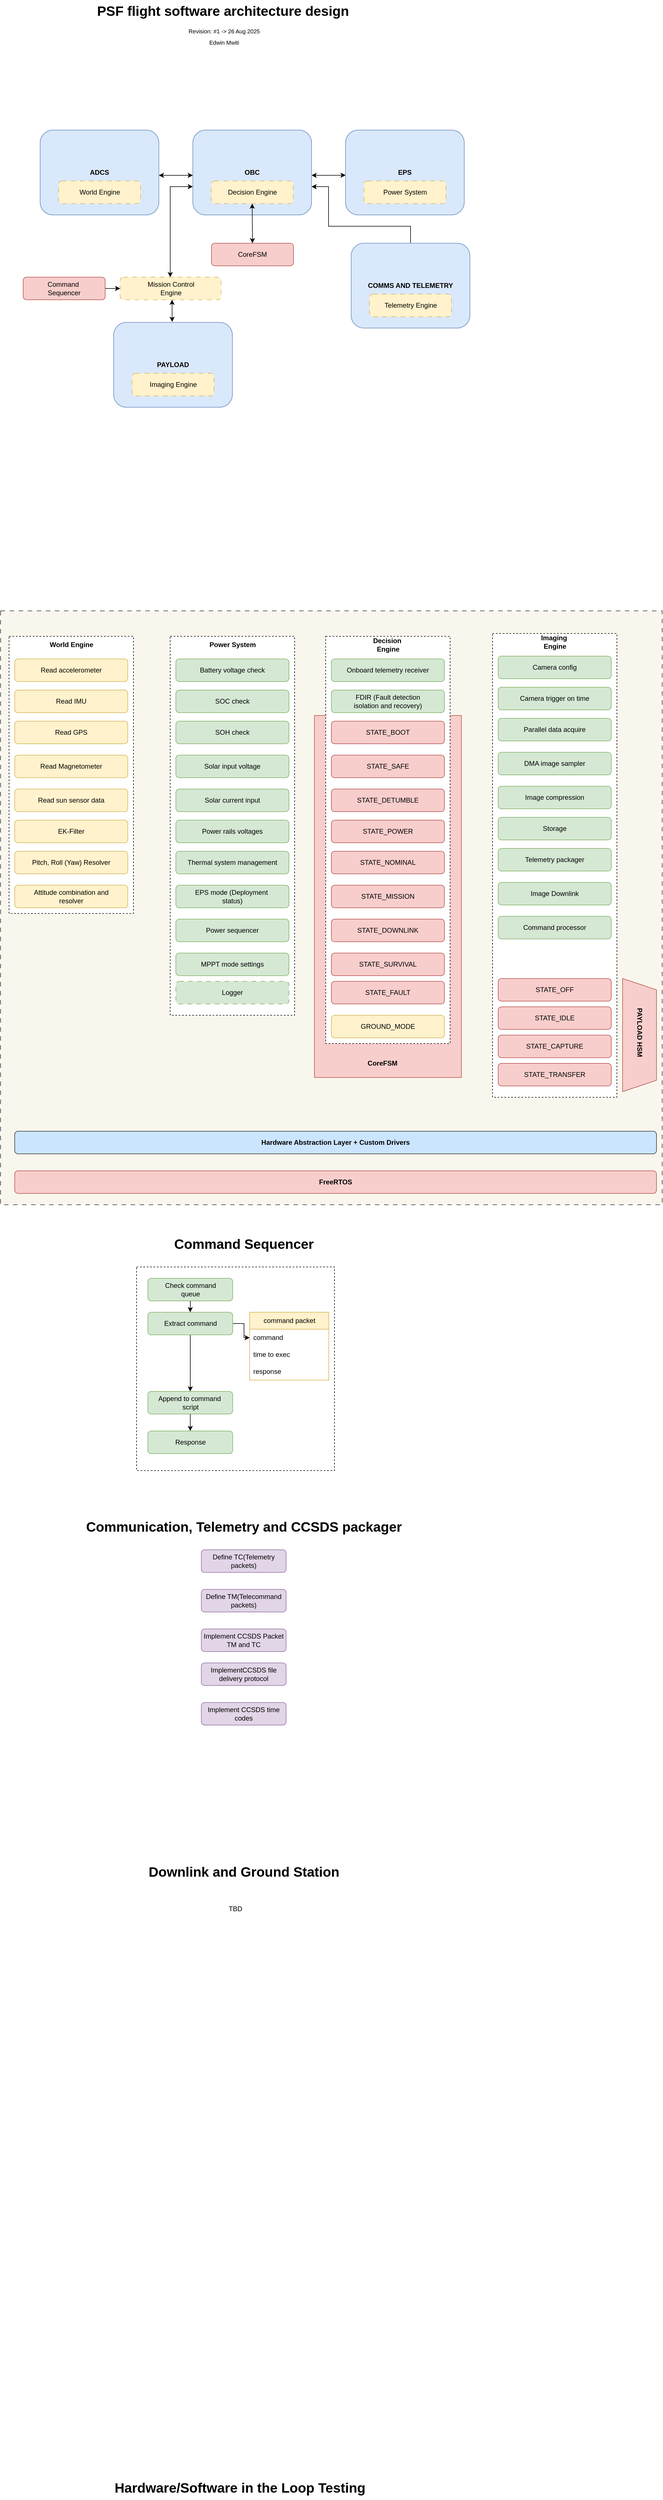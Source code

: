<mxfile version="28.0.6">
  <diagram name="Page-1" id="FRkkPbEm9CwAqfSYTeEQ">
    <mxGraphModel dx="1400" dy="576" grid="0" gridSize="10" guides="1" tooltips="1" connect="1" arrows="1" fold="1" page="1" pageScale="1" pageWidth="850" pageHeight="1100" math="0" shadow="0">
      <root>
        <mxCell id="0" />
        <mxCell id="1" parent="0" />
        <mxCell id="jgiwaZmRZfAXH9g5tH43-168" value="" style="whiteSpace=wrap;html=1;dashed=1;dashPattern=8 8;fillColor=#f9f7ed;strokeColor=#36393d;" vertex="1" parent="1">
          <mxGeometry x="10" y="1120" width="1170" height="1050" as="geometry" />
        </mxCell>
        <mxCell id="jgiwaZmRZfAXH9g5tH43-149" value="" style="whiteSpace=wrap;html=1;dashed=1;" vertex="1" parent="1">
          <mxGeometry x="250.5" y="2280" width="350" height="360" as="geometry" />
        </mxCell>
        <mxCell id="jgiwaZmRZfAXH9g5tH43-1" value="PSF flight software architecture design" style="text;strokeColor=none;fillColor=none;html=1;fontSize=24;fontStyle=1;verticalAlign=middle;align=center;" vertex="1" parent="1">
          <mxGeometry x="353" y="40" width="100" height="40" as="geometry" />
        </mxCell>
        <mxCell id="jgiwaZmRZfAXH9g5tH43-2" value="Revision: #1 -&amp;gt; 26 Aug 2025" style="text;html=1;align=center;verticalAlign=middle;resizable=0;points=[];autosize=1;strokeColor=none;fillColor=none;fontSize=10;" vertex="1" parent="1">
          <mxGeometry x="330" y="80" width="150" height="30" as="geometry" />
        </mxCell>
        <mxCell id="jgiwaZmRZfAXH9g5tH43-6" value="" style="group" vertex="1" connectable="0" parent="1">
          <mxGeometry x="80" y="270" width="210" height="150" as="geometry" />
        </mxCell>
        <mxCell id="jgiwaZmRZfAXH9g5tH43-8" value="" style="group" vertex="1" connectable="0" parent="jgiwaZmRZfAXH9g5tH43-6">
          <mxGeometry width="210" height="150" as="geometry" />
        </mxCell>
        <mxCell id="jgiwaZmRZfAXH9g5tH43-3" value="&lt;b&gt;ADCS&lt;/b&gt;" style="rounded=1;whiteSpace=wrap;html=1;fillColor=#dae8fc;strokeColor=#6c8ebf;" vertex="1" parent="jgiwaZmRZfAXH9g5tH43-8">
          <mxGeometry width="210" height="150" as="geometry" />
        </mxCell>
        <mxCell id="jgiwaZmRZfAXH9g5tH43-4" value="World Engine" style="rounded=1;whiteSpace=wrap;html=1;fillColor=#fff2cc;strokeColor=#d6b656;dashed=1;dashPattern=8 8;" vertex="1" parent="jgiwaZmRZfAXH9g5tH43-8">
          <mxGeometry x="32.5" y="90" width="145" height="40" as="geometry" />
        </mxCell>
        <mxCell id="jgiwaZmRZfAXH9g5tH43-9" value="" style="group" vertex="1" connectable="0" parent="1">
          <mxGeometry x="350" y="270" width="210" height="150" as="geometry" />
        </mxCell>
        <mxCell id="jgiwaZmRZfAXH9g5tH43-10" value="" style="group" vertex="1" connectable="0" parent="jgiwaZmRZfAXH9g5tH43-9">
          <mxGeometry width="210" height="150" as="geometry" />
        </mxCell>
        <mxCell id="jgiwaZmRZfAXH9g5tH43-11" value="&lt;b&gt;OBC&lt;/b&gt;" style="rounded=1;whiteSpace=wrap;html=1;fillColor=#dae8fc;strokeColor=#6c8ebf;" vertex="1" parent="jgiwaZmRZfAXH9g5tH43-10">
          <mxGeometry width="210" height="150" as="geometry" />
        </mxCell>
        <mxCell id="jgiwaZmRZfAXH9g5tH43-12" value="Decision Engine" style="rounded=1;whiteSpace=wrap;html=1;fillColor=#fff2cc;strokeColor=#d6b656;dashed=1;dashPattern=8 8;" vertex="1" parent="jgiwaZmRZfAXH9g5tH43-10">
          <mxGeometry x="32.5" y="90" width="145" height="40" as="geometry" />
        </mxCell>
        <mxCell id="jgiwaZmRZfAXH9g5tH43-13" value="" style="group" vertex="1" connectable="0" parent="1">
          <mxGeometry x="620" y="270" width="210" height="150" as="geometry" />
        </mxCell>
        <mxCell id="jgiwaZmRZfAXH9g5tH43-14" value="" style="group" vertex="1" connectable="0" parent="jgiwaZmRZfAXH9g5tH43-13">
          <mxGeometry width="210" height="150" as="geometry" />
        </mxCell>
        <mxCell id="jgiwaZmRZfAXH9g5tH43-15" value="&lt;b&gt;EPS&lt;/b&gt;" style="rounded=1;whiteSpace=wrap;html=1;fillColor=#dae8fc;strokeColor=#6c8ebf;" vertex="1" parent="jgiwaZmRZfAXH9g5tH43-14">
          <mxGeometry width="210" height="150" as="geometry" />
        </mxCell>
        <mxCell id="jgiwaZmRZfAXH9g5tH43-16" value="Power System" style="rounded=1;whiteSpace=wrap;html=1;fillColor=#fff2cc;strokeColor=#d6b656;dashed=1;dashPattern=8 8;" vertex="1" parent="jgiwaZmRZfAXH9g5tH43-14">
          <mxGeometry x="32.5" y="90" width="145" height="40" as="geometry" />
        </mxCell>
        <mxCell id="jgiwaZmRZfAXH9g5tH43-19" value="" style="endArrow=classic;startArrow=classic;html=1;rounded=0;entryX=0.001;entryY=0.532;entryDx=0;entryDy=0;entryPerimeter=0;" edge="1" parent="1" target="jgiwaZmRZfAXH9g5tH43-15">
          <mxGeometry width="50" height="50" relative="1" as="geometry">
            <mxPoint x="560" y="350" as="sourcePoint" />
            <mxPoint x="610" y="300" as="targetPoint" />
          </mxGeometry>
        </mxCell>
        <mxCell id="jgiwaZmRZfAXH9g5tH43-20" value="" style="endArrow=classic;startArrow=classic;html=1;rounded=0;entryX=0.001;entryY=0.532;entryDx=0;entryDy=0;entryPerimeter=0;" edge="1" parent="1">
          <mxGeometry width="50" height="50" relative="1" as="geometry">
            <mxPoint x="290" y="350" as="sourcePoint" />
            <mxPoint x="350" y="350" as="targetPoint" />
          </mxGeometry>
        </mxCell>
        <mxCell id="jgiwaZmRZfAXH9g5tH43-21" value="CoreFSM" style="rounded=1;whiteSpace=wrap;html=1;fillColor=#f8cecc;strokeColor=#b85450;" vertex="1" parent="1">
          <mxGeometry x="383" y="470" width="145" height="40" as="geometry" />
        </mxCell>
        <mxCell id="jgiwaZmRZfAXH9g5tH43-22" value="" style="endArrow=classic;startArrow=classic;html=1;rounded=0;entryX=0.5;entryY=0;entryDx=0;entryDy=0;" edge="1" parent="1" target="jgiwaZmRZfAXH9g5tH43-21">
          <mxGeometry width="50" height="50" relative="1" as="geometry">
            <mxPoint x="455.01" y="400" as="sourcePoint" />
            <mxPoint x="454.995" y="468" as="targetPoint" />
          </mxGeometry>
        </mxCell>
        <mxCell id="jgiwaZmRZfAXH9g5tH43-23" value="Mission Control&lt;div&gt;Engine&lt;/div&gt;" style="rounded=1;whiteSpace=wrap;html=1;fillColor=#fff2cc;strokeColor=#d6b656;dashed=1;dashPattern=8 8;" vertex="1" parent="1">
          <mxGeometry x="221.5" y="530" width="178.5" height="40" as="geometry" />
        </mxCell>
        <mxCell id="jgiwaZmRZfAXH9g5tH43-24" value="" style="group" vertex="1" connectable="0" parent="1">
          <mxGeometry x="210" y="610" width="210" height="150" as="geometry" />
        </mxCell>
        <mxCell id="jgiwaZmRZfAXH9g5tH43-25" value="" style="group" vertex="1" connectable="0" parent="jgiwaZmRZfAXH9g5tH43-24">
          <mxGeometry width="210" height="150" as="geometry" />
        </mxCell>
        <mxCell id="jgiwaZmRZfAXH9g5tH43-26" value="&lt;b&gt;PAYLOAD&lt;/b&gt;" style="rounded=1;whiteSpace=wrap;html=1;fillColor=#dae8fc;strokeColor=#6c8ebf;" vertex="1" parent="jgiwaZmRZfAXH9g5tH43-25">
          <mxGeometry width="210" height="150" as="geometry" />
        </mxCell>
        <mxCell id="jgiwaZmRZfAXH9g5tH43-27" value="Imaging Engine" style="rounded=1;whiteSpace=wrap;html=1;fillColor=#fff2cc;strokeColor=#d6b656;dashed=1;dashPattern=8 8;" vertex="1" parent="jgiwaZmRZfAXH9g5tH43-25">
          <mxGeometry x="32.5" y="90" width="145" height="40" as="geometry" />
        </mxCell>
        <mxCell id="jgiwaZmRZfAXH9g5tH43-29" value="" style="endArrow=classic;startArrow=classic;html=1;rounded=0;exitX=0;exitY=0.667;exitDx=0;exitDy=0;exitPerimeter=0;" edge="1" parent="1" source="jgiwaZmRZfAXH9g5tH43-11">
          <mxGeometry width="50" height="50" relative="1" as="geometry">
            <mxPoint x="349.76" y="511" as="sourcePoint" />
            <mxPoint x="310" y="530" as="targetPoint" />
            <Array as="points">
              <mxPoint x="310" y="370" />
            </Array>
          </mxGeometry>
        </mxCell>
        <mxCell id="jgiwaZmRZfAXH9g5tH43-30" value="" style="endArrow=classic;startArrow=classic;html=1;rounded=0;entryX=0.453;entryY=-0.009;entryDx=0;entryDy=0;entryPerimeter=0;exitX=0.502;exitY=1.014;exitDx=0;exitDy=0;exitPerimeter=0;" edge="1" parent="1">
          <mxGeometry width="50" height="50" relative="1" as="geometry">
            <mxPoint x="313.3" y="570" as="sourcePoint" />
            <mxPoint x="313.43" y="609" as="targetPoint" />
          </mxGeometry>
        </mxCell>
        <mxCell id="jgiwaZmRZfAXH9g5tH43-54" value="" style="edgeStyle=orthogonalEdgeStyle;rounded=0;orthogonalLoop=1;jettySize=auto;html=1;" edge="1" parent="1" source="jgiwaZmRZfAXH9g5tH43-53" target="jgiwaZmRZfAXH9g5tH43-23">
          <mxGeometry relative="1" as="geometry" />
        </mxCell>
        <mxCell id="jgiwaZmRZfAXH9g5tH43-53" value="Command&amp;nbsp;&lt;div&gt;Sequencer&lt;/div&gt;" style="rounded=1;whiteSpace=wrap;html=1;fillColor=#f8cecc;strokeColor=#b85450;" vertex="1" parent="1">
          <mxGeometry x="50" y="530" width="145" height="40" as="geometry" />
        </mxCell>
        <mxCell id="jgiwaZmRZfAXH9g5tH43-77" value="" style="group" vertex="1" connectable="0" parent="1">
          <mxGeometry x="25" y="1165" width="220" height="490" as="geometry" />
        </mxCell>
        <mxCell id="jgiwaZmRZfAXH9g5tH43-78" value="" style="whiteSpace=wrap;html=1;dashed=1;" vertex="1" parent="jgiwaZmRZfAXH9g5tH43-77">
          <mxGeometry width="220" height="490" as="geometry" />
        </mxCell>
        <mxCell id="jgiwaZmRZfAXH9g5tH43-79" value="Read accelerometer" style="rounded=1;whiteSpace=wrap;html=1;fillColor=#fff2cc;strokeColor=#d6b656;" vertex="1" parent="jgiwaZmRZfAXH9g5tH43-77">
          <mxGeometry x="10" y="40" width="200" height="40" as="geometry" />
        </mxCell>
        <mxCell id="jgiwaZmRZfAXH9g5tH43-80" value="&lt;span style=&quot;text-wrap-mode: wrap;&quot;&gt;&lt;b&gt;World Engine&lt;/b&gt;&lt;/span&gt;" style="text;html=1;align=center;verticalAlign=middle;resizable=0;points=[];autosize=1;strokeColor=none;fillColor=none;" vertex="1" parent="jgiwaZmRZfAXH9g5tH43-77">
          <mxGeometry x="60" width="100" height="30" as="geometry" />
        </mxCell>
        <mxCell id="jgiwaZmRZfAXH9g5tH43-81" value="Read IMU" style="rounded=1;whiteSpace=wrap;html=1;fillColor=#fff2cc;strokeColor=#d6b656;" vertex="1" parent="jgiwaZmRZfAXH9g5tH43-77">
          <mxGeometry x="10" y="95" width="200" height="40" as="geometry" />
        </mxCell>
        <mxCell id="jgiwaZmRZfAXH9g5tH43-82" value="Read GPS" style="rounded=1;whiteSpace=wrap;html=1;fillColor=#fff2cc;strokeColor=#d6b656;" vertex="1" parent="jgiwaZmRZfAXH9g5tH43-77">
          <mxGeometry x="10" y="150" width="200" height="40" as="geometry" />
        </mxCell>
        <mxCell id="jgiwaZmRZfAXH9g5tH43-83" value="Read Magnetometer" style="rounded=1;whiteSpace=wrap;html=1;fillColor=#fff2cc;strokeColor=#d6b656;" vertex="1" parent="jgiwaZmRZfAXH9g5tH43-77">
          <mxGeometry x="10" y="210" width="200" height="40" as="geometry" />
        </mxCell>
        <mxCell id="jgiwaZmRZfAXH9g5tH43-84" value="Read sun sensor data" style="rounded=1;whiteSpace=wrap;html=1;fillColor=#fff2cc;strokeColor=#d6b656;" vertex="1" parent="jgiwaZmRZfAXH9g5tH43-77">
          <mxGeometry x="10" y="270" width="200" height="40" as="geometry" />
        </mxCell>
        <mxCell id="jgiwaZmRZfAXH9g5tH43-85" value="EK-Filter" style="rounded=1;whiteSpace=wrap;html=1;fillColor=#fff2cc;strokeColor=#d6b656;" vertex="1" parent="jgiwaZmRZfAXH9g5tH43-77">
          <mxGeometry x="10" y="325" width="200" height="40" as="geometry" />
        </mxCell>
        <mxCell id="jgiwaZmRZfAXH9g5tH43-86" value="Pitch, Roll (Yaw) Resolver" style="rounded=1;whiteSpace=wrap;html=1;fillColor=#fff2cc;strokeColor=#d6b656;" vertex="1" parent="jgiwaZmRZfAXH9g5tH43-77">
          <mxGeometry x="10" y="380" width="200" height="40" as="geometry" />
        </mxCell>
        <mxCell id="jgiwaZmRZfAXH9g5tH43-87" value="Attitude combination and&lt;div&gt;resolver&lt;/div&gt;" style="rounded=1;whiteSpace=wrap;html=1;fillColor=#fff2cc;strokeColor=#d6b656;" vertex="1" parent="jgiwaZmRZfAXH9g5tH43-77">
          <mxGeometry x="10" y="440" width="200" height="40" as="geometry" />
        </mxCell>
        <mxCell id="jgiwaZmRZfAXH9g5tH43-88" value="" style="group" vertex="1" connectable="0" parent="1">
          <mxGeometry x="310" y="1165" width="220" height="670" as="geometry" />
        </mxCell>
        <mxCell id="jgiwaZmRZfAXH9g5tH43-89" value="" style="whiteSpace=wrap;html=1;dashed=1;container=0;" vertex="1" parent="jgiwaZmRZfAXH9g5tH43-88">
          <mxGeometry width="220" height="670" as="geometry" />
        </mxCell>
        <mxCell id="jgiwaZmRZfAXH9g5tH43-90" value="Battery voltage check" style="rounded=1;whiteSpace=wrap;html=1;fillColor=#d5e8d4;strokeColor=#82b366;container=0;" vertex="1" parent="jgiwaZmRZfAXH9g5tH43-88">
          <mxGeometry x="10" y="40" width="200" height="40" as="geometry" />
        </mxCell>
        <mxCell id="jgiwaZmRZfAXH9g5tH43-91" value="&lt;span style=&quot;text-wrap-mode: wrap;&quot;&gt;&lt;b&gt;Power System&lt;/b&gt;&lt;/span&gt;" style="text;html=1;align=center;verticalAlign=middle;resizable=0;points=[];autosize=1;strokeColor=none;fillColor=none;container=0;" vertex="1" parent="jgiwaZmRZfAXH9g5tH43-88">
          <mxGeometry x="55" width="110" height="30" as="geometry" />
        </mxCell>
        <mxCell id="jgiwaZmRZfAXH9g5tH43-92" value="SOC check" style="rounded=1;whiteSpace=wrap;html=1;fillColor=#d5e8d4;strokeColor=#82b366;container=0;" vertex="1" parent="jgiwaZmRZfAXH9g5tH43-88">
          <mxGeometry x="10" y="95" width="200" height="40" as="geometry" />
        </mxCell>
        <mxCell id="jgiwaZmRZfAXH9g5tH43-93" value="SOH check" style="rounded=1;whiteSpace=wrap;html=1;fillColor=#d5e8d4;strokeColor=#82b366;container=0;" vertex="1" parent="jgiwaZmRZfAXH9g5tH43-88">
          <mxGeometry x="10" y="150" width="200" height="40" as="geometry" />
        </mxCell>
        <mxCell id="jgiwaZmRZfAXH9g5tH43-94" value="Solar input voltage" style="rounded=1;whiteSpace=wrap;html=1;fillColor=#d5e8d4;strokeColor=#82b366;container=0;" vertex="1" parent="jgiwaZmRZfAXH9g5tH43-88">
          <mxGeometry x="10" y="210" width="200" height="40" as="geometry" />
        </mxCell>
        <mxCell id="jgiwaZmRZfAXH9g5tH43-95" value="Solar current input" style="rounded=1;whiteSpace=wrap;html=1;fillColor=#d5e8d4;strokeColor=#82b366;container=0;" vertex="1" parent="jgiwaZmRZfAXH9g5tH43-88">
          <mxGeometry x="10" y="270" width="200" height="40" as="geometry" />
        </mxCell>
        <mxCell id="jgiwaZmRZfAXH9g5tH43-96" value="Power rails voltages" style="rounded=1;whiteSpace=wrap;html=1;fillColor=#d5e8d4;strokeColor=#82b366;container=0;" vertex="1" parent="jgiwaZmRZfAXH9g5tH43-88">
          <mxGeometry x="10" y="325" width="200" height="40" as="geometry" />
        </mxCell>
        <mxCell id="jgiwaZmRZfAXH9g5tH43-97" value="Thermal system management" style="rounded=1;whiteSpace=wrap;html=1;fillColor=#d5e8d4;strokeColor=#82b366;container=0;" vertex="1" parent="jgiwaZmRZfAXH9g5tH43-88">
          <mxGeometry x="10" y="380" width="200" height="40" as="geometry" />
        </mxCell>
        <mxCell id="jgiwaZmRZfAXH9g5tH43-98" value="EPS mode (Deployment&amp;nbsp;&lt;div&gt;status)&lt;/div&gt;" style="rounded=1;whiteSpace=wrap;html=1;fillColor=#d5e8d4;strokeColor=#82b366;container=0;" vertex="1" parent="jgiwaZmRZfAXH9g5tH43-88">
          <mxGeometry x="10" y="440" width="200" height="40" as="geometry" />
        </mxCell>
        <mxCell id="jgiwaZmRZfAXH9g5tH43-99" value="Power sequencer" style="rounded=1;whiteSpace=wrap;html=1;fillColor=#d5e8d4;strokeColor=#82b366;container=0;" vertex="1" parent="jgiwaZmRZfAXH9g5tH43-88">
          <mxGeometry x="10" y="500" width="200" height="40" as="geometry" />
        </mxCell>
        <mxCell id="jgiwaZmRZfAXH9g5tH43-100" value="MPPT mode settings" style="rounded=1;whiteSpace=wrap;html=1;fillColor=#d5e8d4;strokeColor=#82b366;container=0;" vertex="1" parent="jgiwaZmRZfAXH9g5tH43-88">
          <mxGeometry x="10" y="560" width="200" height="40" as="geometry" />
        </mxCell>
        <mxCell id="jgiwaZmRZfAXH9g5tH43-101" value="Logger" style="rounded=1;whiteSpace=wrap;html=1;fillColor=#d5e8d4;strokeColor=#82b366;container=0;dashed=1;dashPattern=8 8;" vertex="1" parent="jgiwaZmRZfAXH9g5tH43-88">
          <mxGeometry x="10" y="610" width="200" height="40" as="geometry" />
        </mxCell>
        <mxCell id="jgiwaZmRZfAXH9g5tH43-117" value="" style="group" vertex="1" connectable="0" parent="1">
          <mxGeometry x="565" y="1160" width="260" height="785" as="geometry" />
        </mxCell>
        <mxCell id="jgiwaZmRZfAXH9g5tH43-76" value="" style="whiteSpace=wrap;html=1;fillColor=#f8cecc;strokeColor=#b85450;" vertex="1" parent="jgiwaZmRZfAXH9g5tH43-117">
          <mxGeometry y="145" width="260" height="640" as="geometry" />
        </mxCell>
        <mxCell id="jgiwaZmRZfAXH9g5tH43-102" value="" style="whiteSpace=wrap;html=1;dashed=1;container=0;" vertex="1" parent="jgiwaZmRZfAXH9g5tH43-117">
          <mxGeometry x="20" y="5" width="220" height="720" as="geometry" />
        </mxCell>
        <mxCell id="jgiwaZmRZfAXH9g5tH43-103" value="Onboard telemetry receiver" style="rounded=1;whiteSpace=wrap;html=1;fillColor=#d5e8d4;strokeColor=#82b366;container=0;" vertex="1" parent="jgiwaZmRZfAXH9g5tH43-117">
          <mxGeometry x="30" y="45" width="200" height="40" as="geometry" />
        </mxCell>
        <mxCell id="jgiwaZmRZfAXH9g5tH43-104" value="&lt;span style=&quot;text-wrap-mode: wrap;&quot;&gt;&lt;b&gt;Decision&amp;nbsp;&lt;/b&gt;&lt;/span&gt;&lt;div&gt;&lt;span style=&quot;text-wrap-mode: wrap;&quot;&gt;&lt;b&gt;Engine&lt;/b&gt;&lt;/span&gt;&lt;/div&gt;" style="text;html=1;align=center;verticalAlign=middle;resizable=0;points=[];autosize=1;strokeColor=none;fillColor=none;container=0;" vertex="1" parent="jgiwaZmRZfAXH9g5tH43-117">
          <mxGeometry x="90" width="80" height="40" as="geometry" />
        </mxCell>
        <mxCell id="jgiwaZmRZfAXH9g5tH43-105" value="FDIR (Fault detection&lt;div&gt;isolation and recovery)&lt;/div&gt;" style="rounded=1;whiteSpace=wrap;html=1;fillColor=#d5e8d4;strokeColor=#82b366;container=0;" vertex="1" parent="jgiwaZmRZfAXH9g5tH43-117">
          <mxGeometry x="30" y="100" width="200" height="40" as="geometry" />
        </mxCell>
        <mxCell id="jgiwaZmRZfAXH9g5tH43-106" value="STATE_BOOT" style="rounded=1;whiteSpace=wrap;html=1;fillColor=#f8cecc;strokeColor=#b85450;container=0;" vertex="1" parent="jgiwaZmRZfAXH9g5tH43-117">
          <mxGeometry x="30" y="155" width="200" height="40" as="geometry" />
        </mxCell>
        <mxCell id="jgiwaZmRZfAXH9g5tH43-107" value="STATE_SAFE" style="rounded=1;whiteSpace=wrap;html=1;fillColor=#f8cecc;strokeColor=#b85450;container=0;" vertex="1" parent="jgiwaZmRZfAXH9g5tH43-117">
          <mxGeometry x="30" y="215" width="200" height="40" as="geometry" />
        </mxCell>
        <mxCell id="jgiwaZmRZfAXH9g5tH43-108" value="STATE_DETUMBLE" style="rounded=1;whiteSpace=wrap;html=1;fillColor=#f8cecc;strokeColor=#b85450;container=0;" vertex="1" parent="jgiwaZmRZfAXH9g5tH43-117">
          <mxGeometry x="30" y="275" width="200" height="40" as="geometry" />
        </mxCell>
        <mxCell id="jgiwaZmRZfAXH9g5tH43-109" value="STATE_POWER" style="rounded=1;whiteSpace=wrap;html=1;fillColor=#f8cecc;strokeColor=#b85450;container=0;" vertex="1" parent="jgiwaZmRZfAXH9g5tH43-117">
          <mxGeometry x="30" y="330" width="200" height="40" as="geometry" />
        </mxCell>
        <mxCell id="jgiwaZmRZfAXH9g5tH43-110" value="STATE_NOMINAL" style="rounded=1;whiteSpace=wrap;html=1;fillColor=#f8cecc;strokeColor=#b85450;container=0;" vertex="1" parent="jgiwaZmRZfAXH9g5tH43-117">
          <mxGeometry x="30" y="385" width="200" height="40" as="geometry" />
        </mxCell>
        <mxCell id="jgiwaZmRZfAXH9g5tH43-111" value="STATE_MISSION" style="rounded=1;whiteSpace=wrap;html=1;fillColor=#f8cecc;strokeColor=#b85450;container=0;" vertex="1" parent="jgiwaZmRZfAXH9g5tH43-117">
          <mxGeometry x="30" y="445" width="200" height="40" as="geometry" />
        </mxCell>
        <mxCell id="jgiwaZmRZfAXH9g5tH43-112" value="STATE_DOWNLINK" style="rounded=1;whiteSpace=wrap;html=1;fillColor=#f8cecc;strokeColor=#b85450;container=0;" vertex="1" parent="jgiwaZmRZfAXH9g5tH43-117">
          <mxGeometry x="30" y="505" width="200" height="40" as="geometry" />
        </mxCell>
        <mxCell id="jgiwaZmRZfAXH9g5tH43-113" value="STATE_SURVIVAL" style="rounded=1;whiteSpace=wrap;html=1;fillColor=#f8cecc;strokeColor=#b85450;container=0;" vertex="1" parent="jgiwaZmRZfAXH9g5tH43-117">
          <mxGeometry x="30" y="565" width="200" height="40" as="geometry" />
        </mxCell>
        <mxCell id="jgiwaZmRZfAXH9g5tH43-114" value="STATE_FAULT" style="rounded=1;whiteSpace=wrap;html=1;fillColor=#f8cecc;strokeColor=#b85450;container=0;" vertex="1" parent="jgiwaZmRZfAXH9g5tH43-117">
          <mxGeometry x="30" y="615" width="200" height="40" as="geometry" />
        </mxCell>
        <mxCell id="jgiwaZmRZfAXH9g5tH43-115" value="GROUND_MODE" style="rounded=1;whiteSpace=wrap;html=1;fillColor=#fff2cc;strokeColor=#d6b656;container=0;" vertex="1" parent="jgiwaZmRZfAXH9g5tH43-117">
          <mxGeometry x="30" y="675" width="200" height="40" as="geometry" />
        </mxCell>
        <mxCell id="jgiwaZmRZfAXH9g5tH43-116" value="&lt;b&gt;CoreFSM&lt;/b&gt;" style="text;html=1;align=center;verticalAlign=middle;resizable=0;points=[];autosize=1;strokeColor=none;fillColor=none;" vertex="1" parent="jgiwaZmRZfAXH9g5tH43-117">
          <mxGeometry x="80" y="745" width="80" height="30" as="geometry" />
        </mxCell>
        <mxCell id="jgiwaZmRZfAXH9g5tH43-119" value="" style="whiteSpace=wrap;html=1;dashed=1;container=0;" vertex="1" parent="1">
          <mxGeometry x="880" y="1160" width="220" height="820" as="geometry" />
        </mxCell>
        <mxCell id="jgiwaZmRZfAXH9g5tH43-120" value="Camera config" style="rounded=1;whiteSpace=wrap;html=1;fillColor=#d5e8d4;strokeColor=#82b366;container=0;" vertex="1" parent="1">
          <mxGeometry x="890" y="1200" width="200" height="40" as="geometry" />
        </mxCell>
        <mxCell id="jgiwaZmRZfAXH9g5tH43-121" value="&lt;span style=&quot;text-wrap-mode: wrap;&quot;&gt;&lt;b&gt;Imaging&amp;nbsp;&lt;/b&gt;&lt;/span&gt;&lt;div&gt;&lt;span style=&quot;text-wrap-mode: wrap;&quot;&gt;&lt;b&gt;Engine&lt;/b&gt;&lt;/span&gt;&lt;/div&gt;" style="text;html=1;align=center;verticalAlign=middle;resizable=0;points=[];autosize=1;strokeColor=none;fillColor=none;container=0;" vertex="1" parent="1">
          <mxGeometry x="955" y="1155" width="70" height="40" as="geometry" />
        </mxCell>
        <mxCell id="jgiwaZmRZfAXH9g5tH43-122" value="Camera trigger on time" style="rounded=1;whiteSpace=wrap;html=1;fillColor=#d5e8d4;strokeColor=#82b366;container=0;" vertex="1" parent="1">
          <mxGeometry x="890" y="1255" width="200" height="40" as="geometry" />
        </mxCell>
        <mxCell id="jgiwaZmRZfAXH9g5tH43-123" value="Parallel data acquire" style="rounded=1;whiteSpace=wrap;html=1;fillColor=#d5e8d4;strokeColor=#82b366;container=0;" vertex="1" parent="1">
          <mxGeometry x="890" y="1310" width="200" height="40" as="geometry" />
        </mxCell>
        <mxCell id="jgiwaZmRZfAXH9g5tH43-124" value="DMA image sampler" style="rounded=1;whiteSpace=wrap;html=1;fillColor=#d5e8d4;strokeColor=#82b366;container=0;" vertex="1" parent="1">
          <mxGeometry x="890" y="1370" width="200" height="40" as="geometry" />
        </mxCell>
        <mxCell id="jgiwaZmRZfAXH9g5tH43-125" value="Image compression" style="rounded=1;whiteSpace=wrap;html=1;fillColor=#d5e8d4;strokeColor=#82b366;container=0;" vertex="1" parent="1">
          <mxGeometry x="890" y="1430" width="200" height="40" as="geometry" />
        </mxCell>
        <mxCell id="jgiwaZmRZfAXH9g5tH43-126" value="Storage" style="rounded=1;whiteSpace=wrap;html=1;fillColor=#d5e8d4;strokeColor=#82b366;container=0;" vertex="1" parent="1">
          <mxGeometry x="890" y="1485" width="200" height="40" as="geometry" />
        </mxCell>
        <mxCell id="jgiwaZmRZfAXH9g5tH43-127" value="Telemetry packager" style="rounded=1;whiteSpace=wrap;html=1;fillColor=#d5e8d4;strokeColor=#82b366;container=0;" vertex="1" parent="1">
          <mxGeometry x="890" y="1540" width="200" height="40" as="geometry" />
        </mxCell>
        <mxCell id="jgiwaZmRZfAXH9g5tH43-128" value="Image Downlink" style="rounded=1;whiteSpace=wrap;html=1;fillColor=#d5e8d4;strokeColor=#82b366;container=0;" vertex="1" parent="1">
          <mxGeometry x="890" y="1600" width="200" height="40" as="geometry" />
        </mxCell>
        <mxCell id="jgiwaZmRZfAXH9g5tH43-129" value="Command processor" style="rounded=1;whiteSpace=wrap;html=1;fillColor=#d5e8d4;strokeColor=#82b366;container=0;" vertex="1" parent="1">
          <mxGeometry x="890" y="1660" width="200" height="40" as="geometry" />
        </mxCell>
        <mxCell id="jgiwaZmRZfAXH9g5tH43-131" value="STATE_OFF" style="rounded=1;whiteSpace=wrap;html=1;fillColor=#f8cecc;strokeColor=#b85450;container=0;" vertex="1" parent="1">
          <mxGeometry x="890" y="1770" width="200" height="40" as="geometry" />
        </mxCell>
        <mxCell id="jgiwaZmRZfAXH9g5tH43-132" value="STATE_IDLE" style="rounded=1;whiteSpace=wrap;html=1;fillColor=#f8cecc;strokeColor=#b85450;container=0;" vertex="1" parent="1">
          <mxGeometry x="890" y="1820" width="200" height="40" as="geometry" />
        </mxCell>
        <mxCell id="jgiwaZmRZfAXH9g5tH43-133" value="STATE_CAPTURE" style="rounded=1;whiteSpace=wrap;html=1;fillColor=#f8cecc;strokeColor=#b85450;container=0;" vertex="1" parent="1">
          <mxGeometry x="890" y="1870" width="200" height="40" as="geometry" />
        </mxCell>
        <mxCell id="jgiwaZmRZfAXH9g5tH43-134" value="STATE_TRANSFER" style="rounded=1;whiteSpace=wrap;html=1;fillColor=#f8cecc;strokeColor=#b85450;container=0;" vertex="1" parent="1">
          <mxGeometry x="890" y="1920" width="200" height="40" as="geometry" />
        </mxCell>
        <mxCell id="jgiwaZmRZfAXH9g5tH43-137" value="Command Sequencer" style="text;strokeColor=none;fillColor=none;html=1;fontSize=24;fontStyle=1;verticalAlign=middle;align=center;" vertex="1" parent="1">
          <mxGeometry x="390" y="2220" width="100" height="40" as="geometry" />
        </mxCell>
        <mxCell id="jgiwaZmRZfAXH9g5tH43-150" value="" style="edgeStyle=orthogonalEdgeStyle;rounded=0;orthogonalLoop=1;jettySize=auto;html=1;" edge="1" parent="1" source="jgiwaZmRZfAXH9g5tH43-140" target="jgiwaZmRZfAXH9g5tH43-141">
          <mxGeometry relative="1" as="geometry" />
        </mxCell>
        <mxCell id="jgiwaZmRZfAXH9g5tH43-140" value="Check command&lt;div&gt;queue&lt;/div&gt;" style="rounded=1;whiteSpace=wrap;html=1;fillColor=#d5e8d4;strokeColor=#82b366;" vertex="1" parent="1">
          <mxGeometry x="270.5" y="2300" width="150" height="40" as="geometry" />
        </mxCell>
        <mxCell id="jgiwaZmRZfAXH9g5tH43-148" value="" style="edgeStyle=orthogonalEdgeStyle;rounded=0;orthogonalLoop=1;jettySize=auto;html=1;" edge="1" parent="1" source="jgiwaZmRZfAXH9g5tH43-141" target="jgiwaZmRZfAXH9g5tH43-143">
          <mxGeometry relative="1" as="geometry" />
        </mxCell>
        <mxCell id="jgiwaZmRZfAXH9g5tH43-152" value="" style="edgeStyle=orthogonalEdgeStyle;rounded=0;orthogonalLoop=1;jettySize=auto;html=1;" edge="1" parent="1" source="jgiwaZmRZfAXH9g5tH43-141" target="jgiwaZmRZfAXH9g5tH43-146">
          <mxGeometry relative="1" as="geometry" />
        </mxCell>
        <mxCell id="jgiwaZmRZfAXH9g5tH43-141" value="Extract command" style="rounded=1;whiteSpace=wrap;html=1;fillColor=#d5e8d4;strokeColor=#82b366;" vertex="1" parent="1">
          <mxGeometry x="270.5" y="2360" width="150" height="40" as="geometry" />
        </mxCell>
        <mxCell id="jgiwaZmRZfAXH9g5tH43-142" value="command packet" style="swimlane;fontStyle=0;childLayout=stackLayout;horizontal=1;startSize=30;horizontalStack=0;resizeParent=1;resizeParentMax=0;resizeLast=0;collapsible=1;marginBottom=0;whiteSpace=wrap;html=1;fillColor=#fff2cc;strokeColor=#d6b656;" vertex="1" parent="1">
          <mxGeometry x="450.5" y="2360" width="140" height="120" as="geometry" />
        </mxCell>
        <mxCell id="jgiwaZmRZfAXH9g5tH43-143" value="command" style="text;strokeColor=none;fillColor=none;align=left;verticalAlign=middle;spacingLeft=4;spacingRight=4;overflow=hidden;points=[[0,0.5],[1,0.5]];portConstraint=eastwest;rotatable=0;whiteSpace=wrap;html=1;" vertex="1" parent="jgiwaZmRZfAXH9g5tH43-142">
          <mxGeometry y="30" width="140" height="30" as="geometry" />
        </mxCell>
        <mxCell id="jgiwaZmRZfAXH9g5tH43-144" value="time to exec" style="text;strokeColor=none;fillColor=none;align=left;verticalAlign=middle;spacingLeft=4;spacingRight=4;overflow=hidden;points=[[0,0.5],[1,0.5]];portConstraint=eastwest;rotatable=0;whiteSpace=wrap;html=1;" vertex="1" parent="jgiwaZmRZfAXH9g5tH43-142">
          <mxGeometry y="60" width="140" height="30" as="geometry" />
        </mxCell>
        <mxCell id="jgiwaZmRZfAXH9g5tH43-145" value="response" style="text;strokeColor=none;fillColor=none;align=left;verticalAlign=middle;spacingLeft=4;spacingRight=4;overflow=hidden;points=[[0,0.5],[1,0.5]];portConstraint=eastwest;rotatable=0;whiteSpace=wrap;html=1;" vertex="1" parent="jgiwaZmRZfAXH9g5tH43-142">
          <mxGeometry y="90" width="140" height="30" as="geometry" />
        </mxCell>
        <mxCell id="jgiwaZmRZfAXH9g5tH43-151" value="" style="edgeStyle=orthogonalEdgeStyle;rounded=0;orthogonalLoop=1;jettySize=auto;html=1;" edge="1" parent="1" source="jgiwaZmRZfAXH9g5tH43-146" target="jgiwaZmRZfAXH9g5tH43-147">
          <mxGeometry relative="1" as="geometry" />
        </mxCell>
        <mxCell id="jgiwaZmRZfAXH9g5tH43-146" value="Append to command&amp;nbsp;&lt;div&gt;script&lt;/div&gt;" style="rounded=1;whiteSpace=wrap;html=1;fillColor=#d5e8d4;strokeColor=#82b366;" vertex="1" parent="1">
          <mxGeometry x="270.5" y="2500" width="150" height="40" as="geometry" />
        </mxCell>
        <mxCell id="jgiwaZmRZfAXH9g5tH43-147" value="Response" style="rounded=1;whiteSpace=wrap;html=1;fillColor=#d5e8d4;strokeColor=#82b366;" vertex="1" parent="1">
          <mxGeometry x="270.5" y="2570" width="150" height="40" as="geometry" />
        </mxCell>
        <mxCell id="jgiwaZmRZfAXH9g5tH43-153" value="" style="group" vertex="1" connectable="0" parent="1">
          <mxGeometry x="1110" y="1770" width="60" height="200" as="geometry" />
        </mxCell>
        <mxCell id="jgiwaZmRZfAXH9g5tH43-135" value="" style="shape=trapezoid;perimeter=trapezoidPerimeter;whiteSpace=wrap;html=1;fixedSize=1;direction=south;fillColor=#f8cecc;strokeColor=#b85450;" vertex="1" parent="jgiwaZmRZfAXH9g5tH43-153">
          <mxGeometry width="60" height="200" as="geometry" />
        </mxCell>
        <mxCell id="jgiwaZmRZfAXH9g5tH43-136" value="PAYLOAD HSM" style="text;html=1;align=center;verticalAlign=middle;resizable=0;points=[];autosize=1;strokeColor=none;fillColor=none;rotation=90;fontStyle=1" vertex="1" parent="jgiwaZmRZfAXH9g5tH43-153">
          <mxGeometry x="-25" y="80" width="110" height="30" as="geometry" />
        </mxCell>
        <mxCell id="jgiwaZmRZfAXH9g5tH43-157" value="Communication, Telemetry and CCSDS packager" style="text;strokeColor=none;fillColor=none;html=1;fontSize=24;fontStyle=1;verticalAlign=middle;align=center;" vertex="1" parent="1">
          <mxGeometry x="390" y="2720" width="100" height="40" as="geometry" />
        </mxCell>
        <mxCell id="jgiwaZmRZfAXH9g5tH43-158" value="Define TC(Telemetry packets)" style="rounded=1;whiteSpace=wrap;html=1;fillColor=#e1d5e7;strokeColor=#9673a6;" vertex="1" parent="1">
          <mxGeometry x="365" y="2780" width="150" height="40" as="geometry" />
        </mxCell>
        <mxCell id="jgiwaZmRZfAXH9g5tH43-159" value="Define TM(Telecommand&lt;div&gt;packets)&lt;/div&gt;" style="rounded=1;whiteSpace=wrap;html=1;fillColor=#e1d5e7;strokeColor=#9673a6;" vertex="1" parent="1">
          <mxGeometry x="365" y="2850" width="150" height="40" as="geometry" />
        </mxCell>
        <mxCell id="jgiwaZmRZfAXH9g5tH43-160" value="Implement CCSDS Packet TM and TC" style="rounded=1;whiteSpace=wrap;html=1;fillColor=#e1d5e7;strokeColor=#9673a6;" vertex="1" parent="1">
          <mxGeometry x="365" y="2920" width="150" height="40" as="geometry" />
        </mxCell>
        <mxCell id="jgiwaZmRZfAXH9g5tH43-161" value="ImplementCCSDS file delivery protocol" style="rounded=1;whiteSpace=wrap;html=1;fillColor=#e1d5e7;strokeColor=#9673a6;" vertex="1" parent="1">
          <mxGeometry x="365" y="2980" width="150" height="40" as="geometry" />
        </mxCell>
        <mxCell id="jgiwaZmRZfAXH9g5tH43-162" value="Implement CCSDS time codes" style="rounded=1;whiteSpace=wrap;html=1;fillColor=#e1d5e7;strokeColor=#9673a6;" vertex="1" parent="1">
          <mxGeometry x="365" y="3050" width="150" height="40" as="geometry" />
        </mxCell>
        <mxCell id="jgiwaZmRZfAXH9g5tH43-163" value="Downlink and Ground Station" style="text;strokeColor=none;fillColor=none;html=1;fontSize=24;fontStyle=1;verticalAlign=middle;align=center;" vertex="1" parent="1">
          <mxGeometry x="390" y="3330" width="100" height="40" as="geometry" />
        </mxCell>
        <mxCell id="jgiwaZmRZfAXH9g5tH43-164" value="TBD" style="text;html=1;align=center;verticalAlign=middle;resizable=0;points=[];autosize=1;strokeColor=none;fillColor=none;" vertex="1" parent="1">
          <mxGeometry x="400" y="3400" width="50" height="30" as="geometry" />
        </mxCell>
        <mxCell id="jgiwaZmRZfAXH9g5tH43-165" value="Edwin Mwiti" style="text;html=1;align=center;verticalAlign=middle;resizable=0;points=[];autosize=1;strokeColor=none;fillColor=none;fontSize=10;" vertex="1" parent="1">
          <mxGeometry x="365" y="100" width="80" height="30" as="geometry" />
        </mxCell>
        <mxCell id="jgiwaZmRZfAXH9g5tH43-167" value="&lt;b&gt;FreeRTOS&lt;/b&gt;" style="rounded=1;whiteSpace=wrap;html=1;fillColor=#f8cecc;strokeColor=#b85450;container=0;" vertex="1" parent="1">
          <mxGeometry x="35" y="2110" width="1135" height="40" as="geometry" />
        </mxCell>
        <mxCell id="jgiwaZmRZfAXH9g5tH43-169" value="&lt;b&gt;Hardware Abstraction Layer + Custom Drivers&lt;/b&gt;" style="rounded=1;whiteSpace=wrap;html=1;fillColor=#cce5ff;strokeColor=#36393d;container=0;" vertex="1" parent="1">
          <mxGeometry x="35" y="2040" width="1135" height="40" as="geometry" />
        </mxCell>
        <mxCell id="jgiwaZmRZfAXH9g5tH43-170" value="" style="group" vertex="1" connectable="0" parent="1">
          <mxGeometry x="630" y="470" width="210" height="150" as="geometry" />
        </mxCell>
        <mxCell id="jgiwaZmRZfAXH9g5tH43-171" value="" style="group" vertex="1" connectable="0" parent="jgiwaZmRZfAXH9g5tH43-170">
          <mxGeometry width="210" height="150" as="geometry" />
        </mxCell>
        <mxCell id="jgiwaZmRZfAXH9g5tH43-174" style="edgeStyle=orthogonalEdgeStyle;rounded=0;orthogonalLoop=1;jettySize=auto;html=1;" edge="1" parent="jgiwaZmRZfAXH9g5tH43-171" source="jgiwaZmRZfAXH9g5tH43-172">
          <mxGeometry relative="1" as="geometry">
            <mxPoint x="-70.0" y="-100" as="targetPoint" />
            <Array as="points">
              <mxPoint x="105" y="-30" />
              <mxPoint x="-40" y="-30" />
              <mxPoint x="-40" y="-100" />
            </Array>
          </mxGeometry>
        </mxCell>
        <mxCell id="jgiwaZmRZfAXH9g5tH43-172" value="&lt;b&gt;COMMS AND TELEMETRY&lt;/b&gt;" style="rounded=1;whiteSpace=wrap;html=1;fillColor=#dae8fc;strokeColor=#6c8ebf;" vertex="1" parent="jgiwaZmRZfAXH9g5tH43-171">
          <mxGeometry width="210" height="150" as="geometry" />
        </mxCell>
        <mxCell id="jgiwaZmRZfAXH9g5tH43-173" value="Telemetry Engine" style="rounded=1;whiteSpace=wrap;html=1;fillColor=#fff2cc;strokeColor=#d6b656;dashed=1;dashPattern=8 8;" vertex="1" parent="jgiwaZmRZfAXH9g5tH43-171">
          <mxGeometry x="32.5" y="90" width="145" height="40" as="geometry" />
        </mxCell>
        <mxCell id="jgiwaZmRZfAXH9g5tH43-175" value="Hardware/Software in the Loop Testing" style="text;strokeColor=none;fillColor=none;html=1;fontSize=24;fontStyle=1;verticalAlign=middle;align=center;" vertex="1" parent="1">
          <mxGeometry x="383" y="4419" width="100" height="40" as="geometry" />
        </mxCell>
      </root>
    </mxGraphModel>
  </diagram>
</mxfile>
